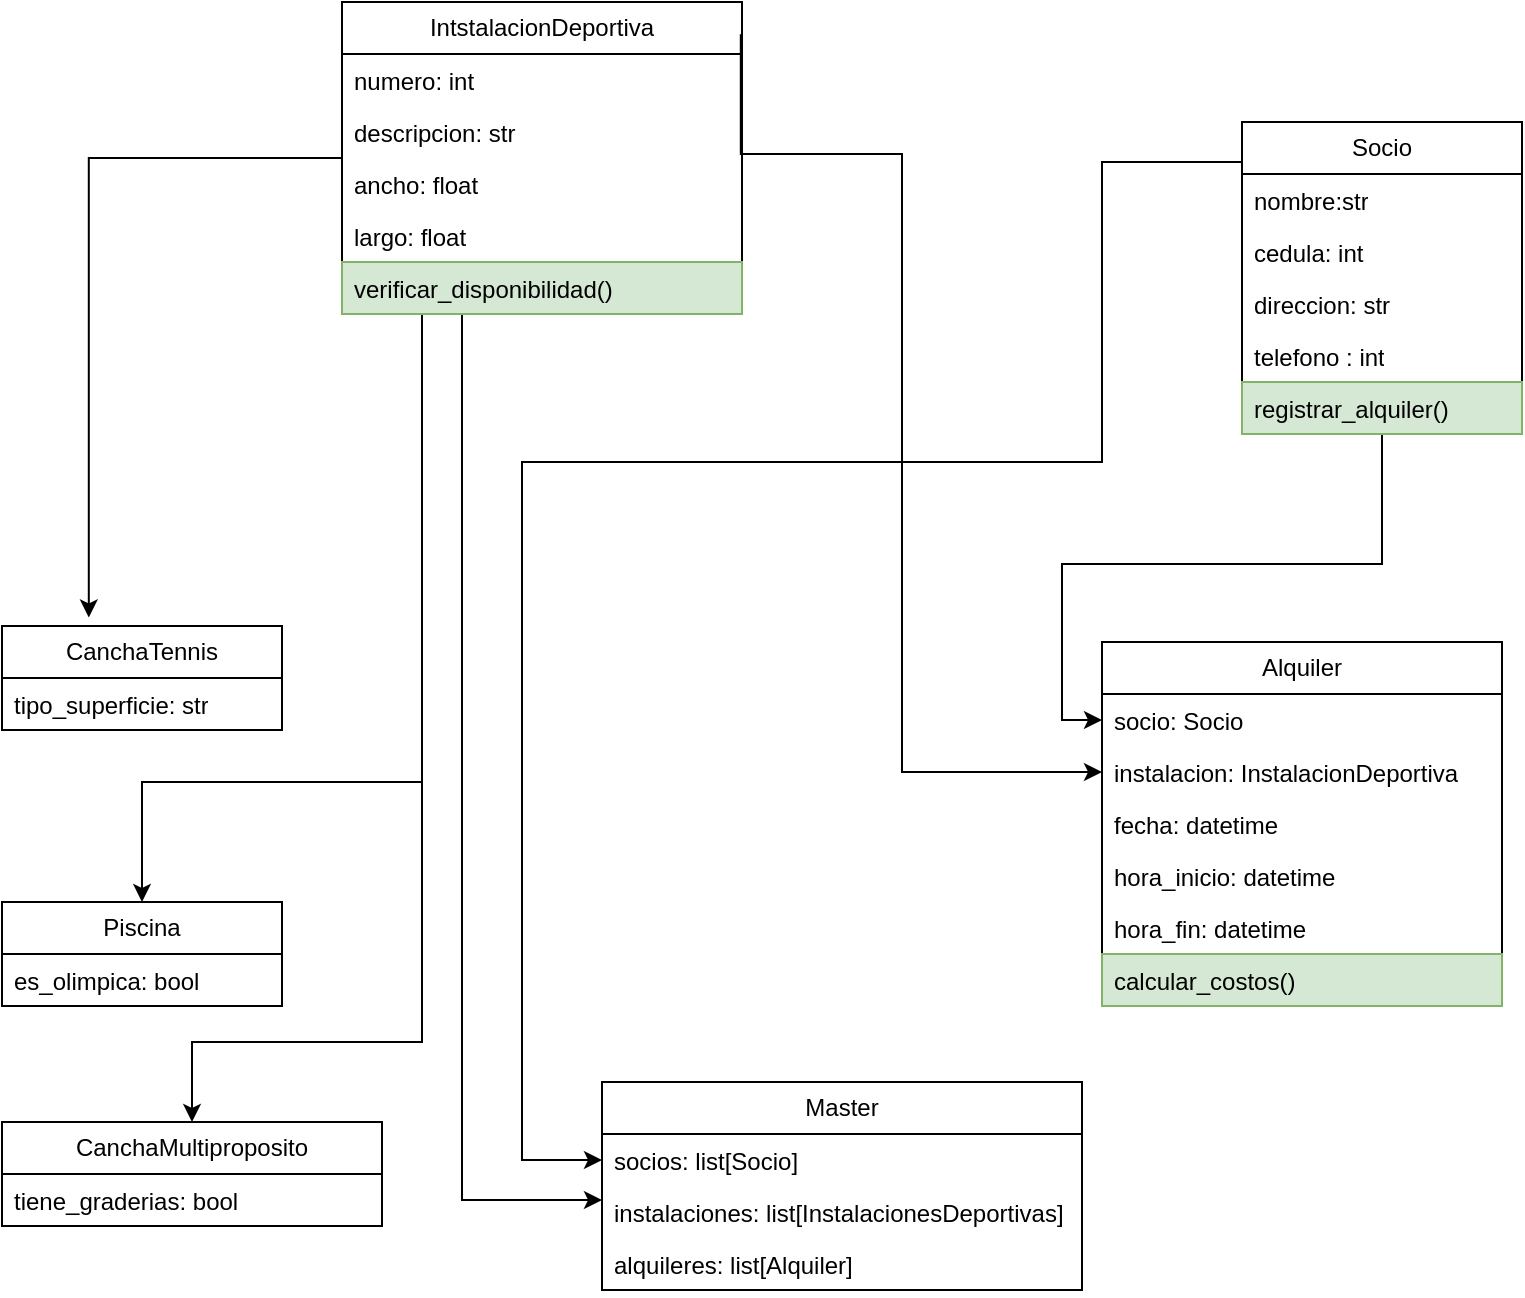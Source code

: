 <mxfile version="22.0.1" type="github">
  <diagram id="C5RBs43oDa-KdzZeNtuy" name="Page-1">
    <mxGraphModel dx="689" dy="462" grid="1" gridSize="10" guides="1" tooltips="1" connect="1" arrows="1" fold="1" page="1" pageScale="1" pageWidth="827" pageHeight="1169" math="0" shadow="0">
      <root>
        <mxCell id="WIyWlLk6GJQsqaUBKTNV-0" />
        <mxCell id="WIyWlLk6GJQsqaUBKTNV-1" parent="WIyWlLk6GJQsqaUBKTNV-0" />
        <mxCell id="tBOl0bPC7MO3k4P6ikez-44" style="edgeStyle=orthogonalEdgeStyle;rounded=0;orthogonalLoop=1;jettySize=auto;html=1;" edge="1" parent="WIyWlLk6GJQsqaUBKTNV-1" source="tBOl0bPC7MO3k4P6ikez-18" target="tBOl0bPC7MO3k4P6ikez-34">
          <mxGeometry relative="1" as="geometry">
            <Array as="points">
              <mxPoint x="240" y="400" />
              <mxPoint x="100" y="400" />
            </Array>
          </mxGeometry>
        </mxCell>
        <mxCell id="tBOl0bPC7MO3k4P6ikez-46" style="edgeStyle=orthogonalEdgeStyle;rounded=0;orthogonalLoop=1;jettySize=auto;html=1;entryX=0.5;entryY=0;entryDx=0;entryDy=0;" edge="1" parent="WIyWlLk6GJQsqaUBKTNV-1" source="tBOl0bPC7MO3k4P6ikez-18" target="tBOl0bPC7MO3k4P6ikez-38">
          <mxGeometry relative="1" as="geometry">
            <Array as="points">
              <mxPoint x="240" y="530" />
              <mxPoint x="125" y="530" />
            </Array>
          </mxGeometry>
        </mxCell>
        <mxCell id="tBOl0bPC7MO3k4P6ikez-63" style="edgeStyle=orthogonalEdgeStyle;rounded=0;orthogonalLoop=1;jettySize=auto;html=1;entryX=0;entryY=0.5;entryDx=0;entryDy=0;exitX=0.997;exitY=0.103;exitDx=0;exitDy=0;exitPerimeter=0;" edge="1" parent="WIyWlLk6GJQsqaUBKTNV-1" source="tBOl0bPC7MO3k4P6ikez-18" target="tBOl0bPC7MO3k4P6ikez-57">
          <mxGeometry relative="1" as="geometry">
            <mxPoint x="380" y="150" as="sourcePoint" />
            <mxPoint x="510" y="395" as="targetPoint" />
            <Array as="points">
              <mxPoint x="399" y="86" />
              <mxPoint x="480" y="86" />
              <mxPoint x="480" y="395" />
            </Array>
          </mxGeometry>
        </mxCell>
        <mxCell id="tBOl0bPC7MO3k4P6ikez-73" style="edgeStyle=orthogonalEdgeStyle;rounded=0;orthogonalLoop=1;jettySize=auto;html=1;" edge="1" parent="WIyWlLk6GJQsqaUBKTNV-1" source="tBOl0bPC7MO3k4P6ikez-18" target="tBOl0bPC7MO3k4P6ikez-67">
          <mxGeometry relative="1" as="geometry">
            <Array as="points">
              <mxPoint x="260" y="609" />
            </Array>
          </mxGeometry>
        </mxCell>
        <mxCell id="tBOl0bPC7MO3k4P6ikez-18" value="IntstalacionDeportiva" style="swimlane;fontStyle=0;childLayout=stackLayout;horizontal=1;startSize=26;fillColor=none;horizontalStack=0;resizeParent=1;resizeParentMax=0;resizeLast=0;collapsible=1;marginBottom=0;whiteSpace=wrap;html=1;" vertex="1" parent="WIyWlLk6GJQsqaUBKTNV-1">
          <mxGeometry x="200" y="10" width="200" height="156" as="geometry" />
        </mxCell>
        <mxCell id="tBOl0bPC7MO3k4P6ikez-19" value="numero: int" style="text;strokeColor=none;fillColor=none;align=left;verticalAlign=top;spacingLeft=4;spacingRight=4;overflow=hidden;rotatable=0;points=[[0,0.5],[1,0.5]];portConstraint=eastwest;whiteSpace=wrap;html=1;" vertex="1" parent="tBOl0bPC7MO3k4P6ikez-18">
          <mxGeometry y="26" width="200" height="26" as="geometry" />
        </mxCell>
        <mxCell id="tBOl0bPC7MO3k4P6ikez-20" value="descripcion: str" style="text;strokeColor=none;fillColor=none;align=left;verticalAlign=top;spacingLeft=4;spacingRight=4;overflow=hidden;rotatable=0;points=[[0,0.5],[1,0.5]];portConstraint=eastwest;whiteSpace=wrap;html=1;" vertex="1" parent="tBOl0bPC7MO3k4P6ikez-18">
          <mxGeometry y="52" width="200" height="26" as="geometry" />
        </mxCell>
        <mxCell id="tBOl0bPC7MO3k4P6ikez-21" value="ancho: float" style="text;strokeColor=none;fillColor=none;align=left;verticalAlign=top;spacingLeft=4;spacingRight=4;overflow=hidden;rotatable=0;points=[[0,0.5],[1,0.5]];portConstraint=eastwest;whiteSpace=wrap;html=1;" vertex="1" parent="tBOl0bPC7MO3k4P6ikez-18">
          <mxGeometry y="78" width="200" height="26" as="geometry" />
        </mxCell>
        <mxCell id="tBOl0bPC7MO3k4P6ikez-26" value="largo: float" style="text;strokeColor=none;fillColor=none;align=left;verticalAlign=top;spacingLeft=4;spacingRight=4;overflow=hidden;rotatable=0;points=[[0,0.5],[1,0.5]];portConstraint=eastwest;whiteSpace=wrap;html=1;" vertex="1" parent="tBOl0bPC7MO3k4P6ikez-18">
          <mxGeometry y="104" width="200" height="26" as="geometry" />
        </mxCell>
        <mxCell id="tBOl0bPC7MO3k4P6ikez-28" value="verificar_disponibilidad()&lt;br&gt;" style="text;strokeColor=#82b366;fillColor=#d5e8d4;align=left;verticalAlign=top;spacingLeft=4;spacingRight=4;overflow=hidden;rotatable=0;points=[[0,0.5],[1,0.5]];portConstraint=eastwest;whiteSpace=wrap;html=1;" vertex="1" parent="tBOl0bPC7MO3k4P6ikez-18">
          <mxGeometry y="130" width="200" height="26" as="geometry" />
        </mxCell>
        <mxCell id="tBOl0bPC7MO3k4P6ikez-62" style="edgeStyle=orthogonalEdgeStyle;rounded=0;orthogonalLoop=1;jettySize=auto;html=1;entryX=0;entryY=0.5;entryDx=0;entryDy=0;" edge="1" parent="WIyWlLk6GJQsqaUBKTNV-1" source="tBOl0bPC7MO3k4P6ikez-22" target="tBOl0bPC7MO3k4P6ikez-56">
          <mxGeometry relative="1" as="geometry" />
        </mxCell>
        <mxCell id="tBOl0bPC7MO3k4P6ikez-72" style="edgeStyle=orthogonalEdgeStyle;rounded=0;orthogonalLoop=1;jettySize=auto;html=1;" edge="1" parent="WIyWlLk6GJQsqaUBKTNV-1" source="tBOl0bPC7MO3k4P6ikez-22" target="tBOl0bPC7MO3k4P6ikez-66">
          <mxGeometry relative="1" as="geometry">
            <mxPoint x="290" y="600" as="targetPoint" />
            <Array as="points">
              <mxPoint x="580" y="90" />
              <mxPoint x="580" y="240" />
              <mxPoint x="290" y="240" />
              <mxPoint x="290" y="589" />
            </Array>
          </mxGeometry>
        </mxCell>
        <mxCell id="tBOl0bPC7MO3k4P6ikez-22" value="Socio" style="swimlane;fontStyle=0;childLayout=stackLayout;horizontal=1;startSize=26;fillColor=none;horizontalStack=0;resizeParent=1;resizeParentMax=0;resizeLast=0;collapsible=1;marginBottom=0;whiteSpace=wrap;html=1;" vertex="1" parent="WIyWlLk6GJQsqaUBKTNV-1">
          <mxGeometry x="650" y="70" width="140" height="156" as="geometry" />
        </mxCell>
        <mxCell id="tBOl0bPC7MO3k4P6ikez-23" value="nombre:str" style="text;strokeColor=none;fillColor=none;align=left;verticalAlign=top;spacingLeft=4;spacingRight=4;overflow=hidden;rotatable=0;points=[[0,0.5],[1,0.5]];portConstraint=eastwest;whiteSpace=wrap;html=1;" vertex="1" parent="tBOl0bPC7MO3k4P6ikez-22">
          <mxGeometry y="26" width="140" height="26" as="geometry" />
        </mxCell>
        <mxCell id="tBOl0bPC7MO3k4P6ikez-49" value="cedula: int" style="text;strokeColor=none;fillColor=none;align=left;verticalAlign=top;spacingLeft=4;spacingRight=4;overflow=hidden;rotatable=0;points=[[0,0.5],[1,0.5]];portConstraint=eastwest;whiteSpace=wrap;html=1;" vertex="1" parent="tBOl0bPC7MO3k4P6ikez-22">
          <mxGeometry y="52" width="140" height="26" as="geometry" />
        </mxCell>
        <mxCell id="tBOl0bPC7MO3k4P6ikez-50" value="direccion: str" style="text;strokeColor=none;fillColor=none;align=left;verticalAlign=top;spacingLeft=4;spacingRight=4;overflow=hidden;rotatable=0;points=[[0,0.5],[1,0.5]];portConstraint=eastwest;whiteSpace=wrap;html=1;" vertex="1" parent="tBOl0bPC7MO3k4P6ikez-22">
          <mxGeometry y="78" width="140" height="26" as="geometry" />
        </mxCell>
        <mxCell id="tBOl0bPC7MO3k4P6ikez-51" value="telefono : int" style="text;strokeColor=none;fillColor=none;align=left;verticalAlign=top;spacingLeft=4;spacingRight=4;overflow=hidden;rotatable=0;points=[[0,0.5],[1,0.5]];portConstraint=eastwest;whiteSpace=wrap;html=1;" vertex="1" parent="tBOl0bPC7MO3k4P6ikez-22">
          <mxGeometry y="104" width="140" height="26" as="geometry" />
        </mxCell>
        <mxCell id="tBOl0bPC7MO3k4P6ikez-53" value="registrar_alquiler()" style="text;strokeColor=#82b366;fillColor=#d5e8d4;align=left;verticalAlign=top;spacingLeft=4;spacingRight=4;overflow=hidden;rotatable=0;points=[[0,0.5],[1,0.5]];portConstraint=eastwest;whiteSpace=wrap;html=1;" vertex="1" parent="tBOl0bPC7MO3k4P6ikez-22">
          <mxGeometry y="130" width="140" height="26" as="geometry" />
        </mxCell>
        <mxCell id="tBOl0bPC7MO3k4P6ikez-30" value="CanchaTennis" style="swimlane;fontStyle=0;childLayout=stackLayout;horizontal=1;startSize=26;fillColor=none;horizontalStack=0;resizeParent=1;resizeParentMax=0;resizeLast=0;collapsible=1;marginBottom=0;whiteSpace=wrap;html=1;" vertex="1" parent="WIyWlLk6GJQsqaUBKTNV-1">
          <mxGeometry x="30" y="322" width="140" height="52" as="geometry" />
        </mxCell>
        <mxCell id="tBOl0bPC7MO3k4P6ikez-31" value="tipo_superficie: str" style="text;strokeColor=none;fillColor=none;align=left;verticalAlign=top;spacingLeft=4;spacingRight=4;overflow=hidden;rotatable=0;points=[[0,0.5],[1,0.5]];portConstraint=eastwest;whiteSpace=wrap;html=1;" vertex="1" parent="tBOl0bPC7MO3k4P6ikez-30">
          <mxGeometry y="26" width="140" height="26" as="geometry" />
        </mxCell>
        <mxCell id="tBOl0bPC7MO3k4P6ikez-34" value="Piscina" style="swimlane;fontStyle=0;childLayout=stackLayout;horizontal=1;startSize=26;fillColor=none;horizontalStack=0;resizeParent=1;resizeParentMax=0;resizeLast=0;collapsible=1;marginBottom=0;whiteSpace=wrap;html=1;" vertex="1" parent="WIyWlLk6GJQsqaUBKTNV-1">
          <mxGeometry x="30" y="460" width="140" height="52" as="geometry" />
        </mxCell>
        <mxCell id="tBOl0bPC7MO3k4P6ikez-35" value="es_olimpica: bool" style="text;strokeColor=none;fillColor=none;align=left;verticalAlign=top;spacingLeft=4;spacingRight=4;overflow=hidden;rotatable=0;points=[[0,0.5],[1,0.5]];portConstraint=eastwest;whiteSpace=wrap;html=1;" vertex="1" parent="tBOl0bPC7MO3k4P6ikez-34">
          <mxGeometry y="26" width="140" height="26" as="geometry" />
        </mxCell>
        <mxCell id="tBOl0bPC7MO3k4P6ikez-38" value="CanchaMultiproposito" style="swimlane;fontStyle=0;childLayout=stackLayout;horizontal=1;startSize=26;fillColor=none;horizontalStack=0;resizeParent=1;resizeParentMax=0;resizeLast=0;collapsible=1;marginBottom=0;whiteSpace=wrap;html=1;" vertex="1" parent="WIyWlLk6GJQsqaUBKTNV-1">
          <mxGeometry x="30" y="570" width="190" height="52" as="geometry" />
        </mxCell>
        <mxCell id="tBOl0bPC7MO3k4P6ikez-39" value="tiene_graderias: bool" style="text;strokeColor=none;fillColor=none;align=left;verticalAlign=top;spacingLeft=4;spacingRight=4;overflow=hidden;rotatable=0;points=[[0,0.5],[1,0.5]];portConstraint=eastwest;whiteSpace=wrap;html=1;" vertex="1" parent="tBOl0bPC7MO3k4P6ikez-38">
          <mxGeometry y="26" width="190" height="26" as="geometry" />
        </mxCell>
        <mxCell id="tBOl0bPC7MO3k4P6ikez-45" style="edgeStyle=orthogonalEdgeStyle;rounded=0;orthogonalLoop=1;jettySize=auto;html=1;entryX=0.31;entryY=-0.082;entryDx=0;entryDy=0;entryPerimeter=0;" edge="1" parent="WIyWlLk6GJQsqaUBKTNV-1" source="tBOl0bPC7MO3k4P6ikez-18" target="tBOl0bPC7MO3k4P6ikez-30">
          <mxGeometry relative="1" as="geometry" />
        </mxCell>
        <mxCell id="tBOl0bPC7MO3k4P6ikez-55" value="Alquiler" style="swimlane;fontStyle=0;childLayout=stackLayout;horizontal=1;startSize=26;fillColor=none;horizontalStack=0;resizeParent=1;resizeParentMax=0;resizeLast=0;collapsible=1;marginBottom=0;whiteSpace=wrap;html=1;" vertex="1" parent="WIyWlLk6GJQsqaUBKTNV-1">
          <mxGeometry x="580" y="330" width="200" height="182" as="geometry" />
        </mxCell>
        <mxCell id="tBOl0bPC7MO3k4P6ikez-56" value="socio: Socio" style="text;strokeColor=none;fillColor=none;align=left;verticalAlign=top;spacingLeft=4;spacingRight=4;overflow=hidden;rotatable=0;points=[[0,0.5],[1,0.5]];portConstraint=eastwest;whiteSpace=wrap;html=1;" vertex="1" parent="tBOl0bPC7MO3k4P6ikez-55">
          <mxGeometry y="26" width="200" height="26" as="geometry" />
        </mxCell>
        <mxCell id="tBOl0bPC7MO3k4P6ikez-57" value="instalacion: InstalacionDeportiva" style="text;strokeColor=none;fillColor=none;align=left;verticalAlign=top;spacingLeft=4;spacingRight=4;overflow=hidden;rotatable=0;points=[[0,0.5],[1,0.5]];portConstraint=eastwest;whiteSpace=wrap;html=1;" vertex="1" parent="tBOl0bPC7MO3k4P6ikez-55">
          <mxGeometry y="52" width="200" height="26" as="geometry" />
        </mxCell>
        <mxCell id="tBOl0bPC7MO3k4P6ikez-58" value="fecha: datetime" style="text;strokeColor=none;fillColor=none;align=left;verticalAlign=top;spacingLeft=4;spacingRight=4;overflow=hidden;rotatable=0;points=[[0,0.5],[1,0.5]];portConstraint=eastwest;whiteSpace=wrap;html=1;" vertex="1" parent="tBOl0bPC7MO3k4P6ikez-55">
          <mxGeometry y="78" width="200" height="26" as="geometry" />
        </mxCell>
        <mxCell id="tBOl0bPC7MO3k4P6ikez-59" value="hora_inicio: datetime" style="text;strokeColor=none;fillColor=none;align=left;verticalAlign=top;spacingLeft=4;spacingRight=4;overflow=hidden;rotatable=0;points=[[0,0.5],[1,0.5]];portConstraint=eastwest;whiteSpace=wrap;html=1;" vertex="1" parent="tBOl0bPC7MO3k4P6ikez-55">
          <mxGeometry y="104" width="200" height="26" as="geometry" />
        </mxCell>
        <mxCell id="tBOl0bPC7MO3k4P6ikez-60" value="hora_fin: datetime" style="text;strokeColor=none;fillColor=none;align=left;verticalAlign=top;spacingLeft=4;spacingRight=4;overflow=hidden;rotatable=0;points=[[0,0.5],[1,0.5]];portConstraint=eastwest;whiteSpace=wrap;html=1;" vertex="1" parent="tBOl0bPC7MO3k4P6ikez-55">
          <mxGeometry y="130" width="200" height="26" as="geometry" />
        </mxCell>
        <mxCell id="tBOl0bPC7MO3k4P6ikez-61" value="calcular_costos()&lt;br&gt;" style="text;strokeColor=#82b366;fillColor=#d5e8d4;align=left;verticalAlign=top;spacingLeft=4;spacingRight=4;overflow=hidden;rotatable=0;points=[[0,0.5],[1,0.5]];portConstraint=eastwest;whiteSpace=wrap;html=1;" vertex="1" parent="tBOl0bPC7MO3k4P6ikez-55">
          <mxGeometry y="156" width="200" height="26" as="geometry" />
        </mxCell>
        <mxCell id="tBOl0bPC7MO3k4P6ikez-65" value="Master" style="swimlane;fontStyle=0;childLayout=stackLayout;horizontal=1;startSize=26;fillColor=none;horizontalStack=0;resizeParent=1;resizeParentMax=0;resizeLast=0;collapsible=1;marginBottom=0;whiteSpace=wrap;html=1;" vertex="1" parent="WIyWlLk6GJQsqaUBKTNV-1">
          <mxGeometry x="330" y="550" width="240" height="104" as="geometry" />
        </mxCell>
        <mxCell id="tBOl0bPC7MO3k4P6ikez-66" value="socios: list[Socio]" style="text;strokeColor=none;fillColor=none;align=left;verticalAlign=top;spacingLeft=4;spacingRight=4;overflow=hidden;rotatable=0;points=[[0,0.5],[1,0.5]];portConstraint=eastwest;whiteSpace=wrap;html=1;" vertex="1" parent="tBOl0bPC7MO3k4P6ikez-65">
          <mxGeometry y="26" width="240" height="26" as="geometry" />
        </mxCell>
        <mxCell id="tBOl0bPC7MO3k4P6ikez-67" value="instalaciones: list[InstalacionesDeportivas]" style="text;strokeColor=none;fillColor=none;align=left;verticalAlign=top;spacingLeft=4;spacingRight=4;overflow=hidden;rotatable=0;points=[[0,0.5],[1,0.5]];portConstraint=eastwest;whiteSpace=wrap;html=1;" vertex="1" parent="tBOl0bPC7MO3k4P6ikez-65">
          <mxGeometry y="52" width="240" height="26" as="geometry" />
        </mxCell>
        <mxCell id="tBOl0bPC7MO3k4P6ikez-68" value="alquileres: list[Alquiler]" style="text;strokeColor=none;fillColor=none;align=left;verticalAlign=top;spacingLeft=4;spacingRight=4;overflow=hidden;rotatable=0;points=[[0,0.5],[1,0.5]];portConstraint=eastwest;whiteSpace=wrap;html=1;" vertex="1" parent="tBOl0bPC7MO3k4P6ikez-65">
          <mxGeometry y="78" width="240" height="26" as="geometry" />
        </mxCell>
      </root>
    </mxGraphModel>
  </diagram>
</mxfile>
